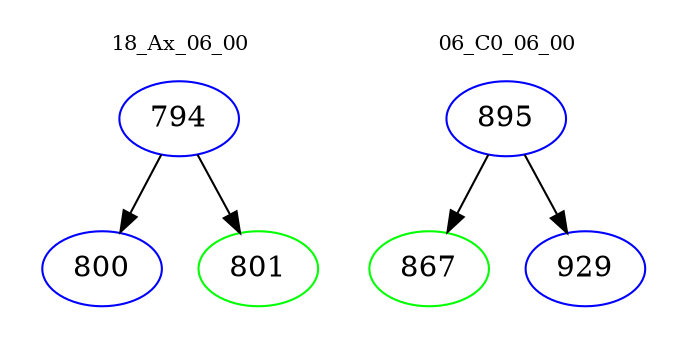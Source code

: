digraph{
subgraph cluster_0 {
color = white
label = "18_Ax_06_00";
fontsize=10;
T0_794 [label="794", color="blue"]
T0_794 -> T0_800 [color="black"]
T0_800 [label="800", color="blue"]
T0_794 -> T0_801 [color="black"]
T0_801 [label="801", color="green"]
}
subgraph cluster_1 {
color = white
label = "06_C0_06_00";
fontsize=10;
T1_895 [label="895", color="blue"]
T1_895 -> T1_867 [color="black"]
T1_867 [label="867", color="green"]
T1_895 -> T1_929 [color="black"]
T1_929 [label="929", color="blue"]
}
}
